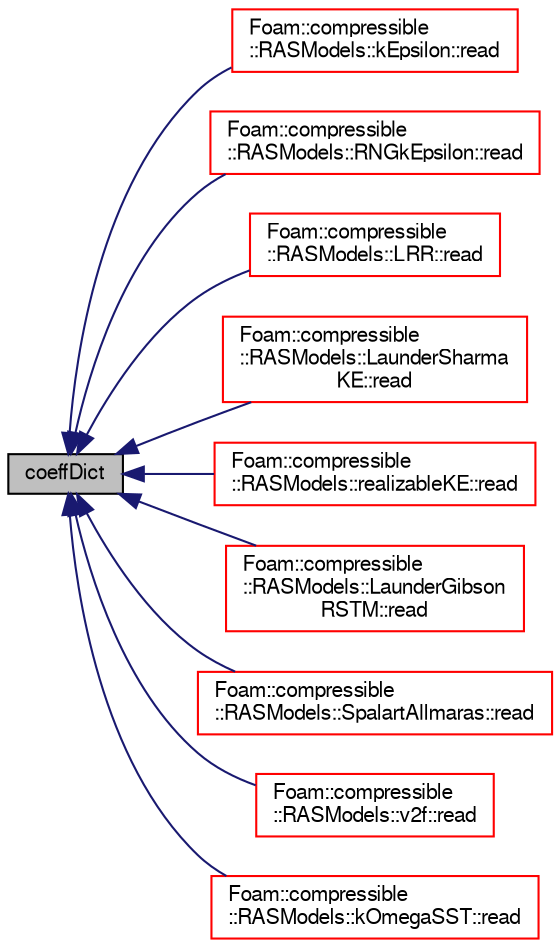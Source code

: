 digraph "coeffDict"
{
  bgcolor="transparent";
  edge [fontname="FreeSans",fontsize="10",labelfontname="FreeSans",labelfontsize="10"];
  node [fontname="FreeSans",fontsize="10",shape=record];
  rankdir="LR";
  Node670 [label="coeffDict",height=0.2,width=0.4,color="black", fillcolor="grey75", style="filled", fontcolor="black"];
  Node670 -> Node671 [dir="back",color="midnightblue",fontsize="10",style="solid",fontname="FreeSans"];
  Node671 [label="Foam::compressible\l::RASModels::kEpsilon::read",height=0.2,width=0.4,color="red",URL="$a30734.html#af816873151ddb0126e98bb2f914d8ed5",tooltip="Read RASProperties dictionary. "];
  Node670 -> Node673 [dir="back",color="midnightblue",fontsize="10",style="solid",fontname="FreeSans"];
  Node673 [label="Foam::compressible\l::RASModels::RNGkEpsilon::read",height=0.2,width=0.4,color="red",URL="$a30766.html#af816873151ddb0126e98bb2f914d8ed5",tooltip="Read RASProperties dictionary. "];
  Node670 -> Node675 [dir="back",color="midnightblue",fontsize="10",style="solid",fontname="FreeSans"];
  Node675 [label="Foam::compressible\l::RASModels::LRR::read",height=0.2,width=0.4,color="red",URL="$a30754.html#af816873151ddb0126e98bb2f914d8ed5",tooltip="Read RASProperties dictionary. "];
  Node670 -> Node677 [dir="back",color="midnightblue",fontsize="10",style="solid",fontname="FreeSans"];
  Node677 [label="Foam::compressible\l::RASModels::LaunderSharma\lKE::read",height=0.2,width=0.4,color="red",URL="$a30750.html#af816873151ddb0126e98bb2f914d8ed5",tooltip="Read RASProperties dictionary. "];
  Node670 -> Node679 [dir="back",color="midnightblue",fontsize="10",style="solid",fontname="FreeSans"];
  Node679 [label="Foam::compressible\l::RASModels::realizableKE::read",height=0.2,width=0.4,color="red",URL="$a30762.html#af816873151ddb0126e98bb2f914d8ed5",tooltip="Read RASProperties dictionary. "];
  Node670 -> Node681 [dir="back",color="midnightblue",fontsize="10",style="solid",fontname="FreeSans"];
  Node681 [label="Foam::compressible\l::RASModels::LaunderGibson\lRSTM::read",height=0.2,width=0.4,color="red",URL="$a30746.html#af816873151ddb0126e98bb2f914d8ed5",tooltip="Read RASProperties dictionary. "];
  Node670 -> Node683 [dir="back",color="midnightblue",fontsize="10",style="solid",fontname="FreeSans"];
  Node683 [label="Foam::compressible\l::RASModels::SpalartAllmaras::read",height=0.2,width=0.4,color="red",URL="$a30770.html#af816873151ddb0126e98bb2f914d8ed5",tooltip="Read RASProperties dictionary. "];
  Node670 -> Node685 [dir="back",color="midnightblue",fontsize="10",style="solid",fontname="FreeSans"];
  Node685 [label="Foam::compressible\l::RASModels::v2f::read",height=0.2,width=0.4,color="red",URL="$a30774.html#af816873151ddb0126e98bb2f914d8ed5",tooltip="Read RASProperties dictionary. "];
  Node670 -> Node687 [dir="back",color="midnightblue",fontsize="10",style="solid",fontname="FreeSans"];
  Node687 [label="Foam::compressible\l::RASModels::kOmegaSST::read",height=0.2,width=0.4,color="red",URL="$a30738.html#af816873151ddb0126e98bb2f914d8ed5",tooltip="Read RASProperties dictionary. "];
}
